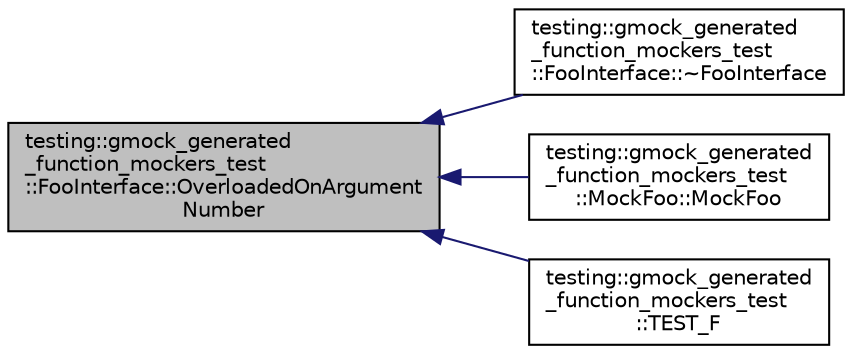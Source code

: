 digraph "testing::gmock_generated_function_mockers_test::FooInterface::OverloadedOnArgumentNumber"
{
  edge [fontname="Helvetica",fontsize="10",labelfontname="Helvetica",labelfontsize="10"];
  node [fontname="Helvetica",fontsize="10",shape=record];
  rankdir="LR";
  Node31 [label="testing::gmock_generated\l_function_mockers_test\l::FooInterface::OverloadedOnArgument\lNumber",height=0.2,width=0.4,color="black", fillcolor="grey75", style="filled", fontcolor="black"];
  Node31 -> Node32 [dir="back",color="midnightblue",fontsize="10",style="solid",fontname="Helvetica"];
  Node32 [label="testing::gmock_generated\l_function_mockers_test\l::FooInterface::~FooInterface",height=0.2,width=0.4,color="black", fillcolor="white", style="filled",URL="$d3/d8c/classtesting_1_1gmock__generated__function__mockers__test_1_1_foo_interface.html#ad4eb4709c9ae9b1cdaded8d05567cdbb"];
  Node31 -> Node33 [dir="back",color="midnightblue",fontsize="10",style="solid",fontname="Helvetica"];
  Node33 [label="testing::gmock_generated\l_function_mockers_test\l::MockFoo::MockFoo",height=0.2,width=0.4,color="black", fillcolor="white", style="filled",URL="$dc/d07/classtesting_1_1gmock__generated__function__mockers__test_1_1_mock_foo.html#a05d4aeb00d75b5dbf627a5db2c0ada7f"];
  Node31 -> Node34 [dir="back",color="midnightblue",fontsize="10",style="solid",fontname="Helvetica"];
  Node34 [label="testing::gmock_generated\l_function_mockers_test\l::TEST_F",height=0.2,width=0.4,color="black", fillcolor="white", style="filled",URL="$dc/d1b/namespacetesting_1_1gmock__generated__function__mockers__test.html#a23b4f6d7bf9f6b35126ee137aa48ae3b"];
}
